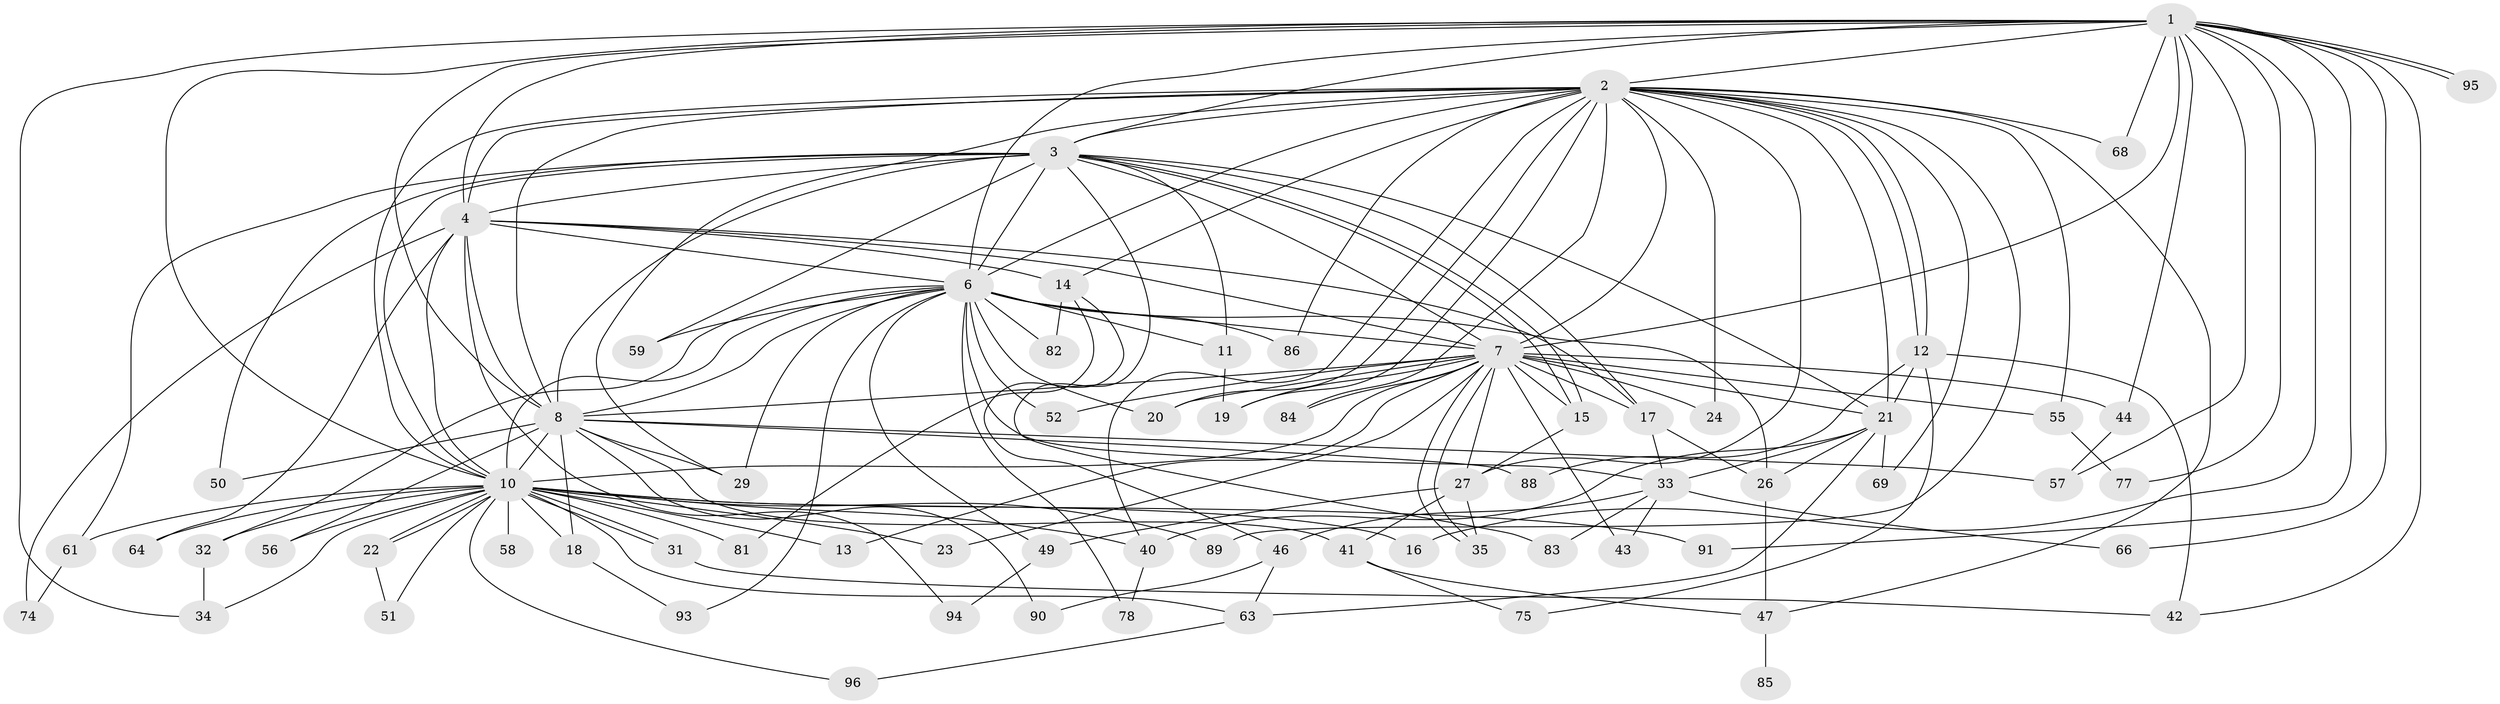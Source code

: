 // Generated by graph-tools (version 1.1) at 2025/23/03/03/25 07:23:46]
// undirected, 70 vertices, 167 edges
graph export_dot {
graph [start="1"]
  node [color=gray90,style=filled];
  1 [super="+38"];
  2 [super="+73"];
  3 [super="+5"];
  4 [super="+62"];
  6 [super="+37"];
  7 [super="+9"];
  8 [super="+76"];
  10 [super="+36"];
  11 [super="+70"];
  12 [super="+65"];
  13;
  14 [super="+28"];
  15 [super="+71"];
  16;
  17 [super="+25"];
  18;
  19;
  20 [super="+53"];
  21 [super="+45"];
  22;
  23;
  24;
  26 [super="+30"];
  27 [super="+92"];
  29 [super="+39"];
  31;
  32;
  33 [super="+54"];
  34 [super="+87"];
  35 [super="+67"];
  40 [super="+48"];
  41;
  42 [super="+60"];
  43;
  44;
  46;
  47 [super="+80"];
  49;
  50;
  51;
  52;
  55;
  56;
  57 [super="+72"];
  58;
  59;
  61;
  63 [super="+79"];
  64;
  66;
  68;
  69;
  74;
  75;
  77;
  78;
  81;
  82;
  83;
  84;
  85;
  86;
  88;
  89;
  90;
  91;
  93;
  94;
  95;
  96;
  1 -- 2;
  1 -- 3 [weight=2];
  1 -- 4;
  1 -- 6;
  1 -- 7 [weight=2];
  1 -- 8;
  1 -- 10 [weight=2];
  1 -- 16;
  1 -- 34;
  1 -- 42;
  1 -- 66;
  1 -- 68;
  1 -- 77;
  1 -- 95;
  1 -- 95;
  1 -- 91;
  1 -- 44;
  1 -- 57;
  2 -- 3 [weight=2];
  2 -- 4;
  2 -- 6;
  2 -- 7 [weight=2];
  2 -- 8 [weight=2];
  2 -- 10 [weight=2];
  2 -- 12;
  2 -- 12;
  2 -- 14;
  2 -- 19;
  2 -- 24;
  2 -- 27;
  2 -- 29;
  2 -- 40;
  2 -- 55;
  2 -- 68;
  2 -- 69;
  2 -- 84;
  2 -- 86;
  2 -- 89;
  2 -- 47;
  2 -- 21;
  2 -- 20;
  3 -- 4 [weight=2];
  3 -- 6 [weight=2];
  3 -- 7 [weight=4];
  3 -- 8 [weight=2];
  3 -- 10 [weight=2];
  3 -- 15;
  3 -- 15;
  3 -- 17;
  3 -- 21;
  3 -- 50;
  3 -- 83;
  3 -- 11;
  3 -- 59;
  3 -- 61;
  4 -- 6;
  4 -- 7 [weight=2];
  4 -- 8;
  4 -- 10;
  4 -- 14 [weight=2];
  4 -- 64;
  4 -- 74;
  4 -- 94;
  4 -- 17;
  6 -- 7 [weight=3];
  6 -- 8;
  6 -- 10;
  6 -- 11;
  6 -- 20;
  6 -- 26;
  6 -- 29;
  6 -- 32;
  6 -- 33;
  6 -- 49;
  6 -- 52;
  6 -- 59;
  6 -- 78;
  6 -- 82;
  6 -- 86;
  6 -- 93;
  7 -- 8 [weight=2];
  7 -- 10 [weight=2];
  7 -- 21;
  7 -- 35;
  7 -- 35;
  7 -- 43;
  7 -- 44;
  7 -- 52;
  7 -- 84;
  7 -- 13;
  7 -- 17;
  7 -- 19;
  7 -- 20;
  7 -- 23;
  7 -- 55;
  7 -- 24;
  7 -- 15;
  7 -- 27;
  8 -- 10 [weight=2];
  8 -- 18;
  8 -- 41;
  8 -- 50;
  8 -- 56;
  8 -- 57;
  8 -- 88;
  8 -- 90;
  8 -- 29;
  10 -- 13;
  10 -- 16;
  10 -- 18;
  10 -- 22;
  10 -- 22;
  10 -- 23;
  10 -- 31;
  10 -- 31;
  10 -- 32;
  10 -- 56;
  10 -- 58 [weight=2];
  10 -- 81;
  10 -- 89;
  10 -- 91;
  10 -- 64;
  10 -- 96;
  10 -- 51;
  10 -- 61;
  10 -- 63;
  10 -- 34;
  10 -- 40;
  11 -- 19;
  12 -- 75;
  12 -- 88;
  12 -- 21;
  12 -- 42;
  14 -- 81;
  14 -- 82;
  14 -- 46;
  15 -- 27;
  17 -- 26;
  17 -- 33;
  18 -- 93;
  21 -- 40;
  21 -- 63;
  21 -- 69;
  21 -- 26;
  21 -- 33;
  22 -- 51;
  26 -- 47;
  27 -- 41;
  27 -- 49;
  27 -- 35;
  31 -- 42;
  32 -- 34;
  33 -- 43;
  33 -- 46;
  33 -- 66;
  33 -- 83;
  40 -- 78;
  41 -- 47;
  41 -- 75;
  44 -- 57;
  46 -- 90;
  46 -- 63;
  47 -- 85 [weight=2];
  49 -- 94;
  55 -- 77;
  61 -- 74;
  63 -- 96;
}
